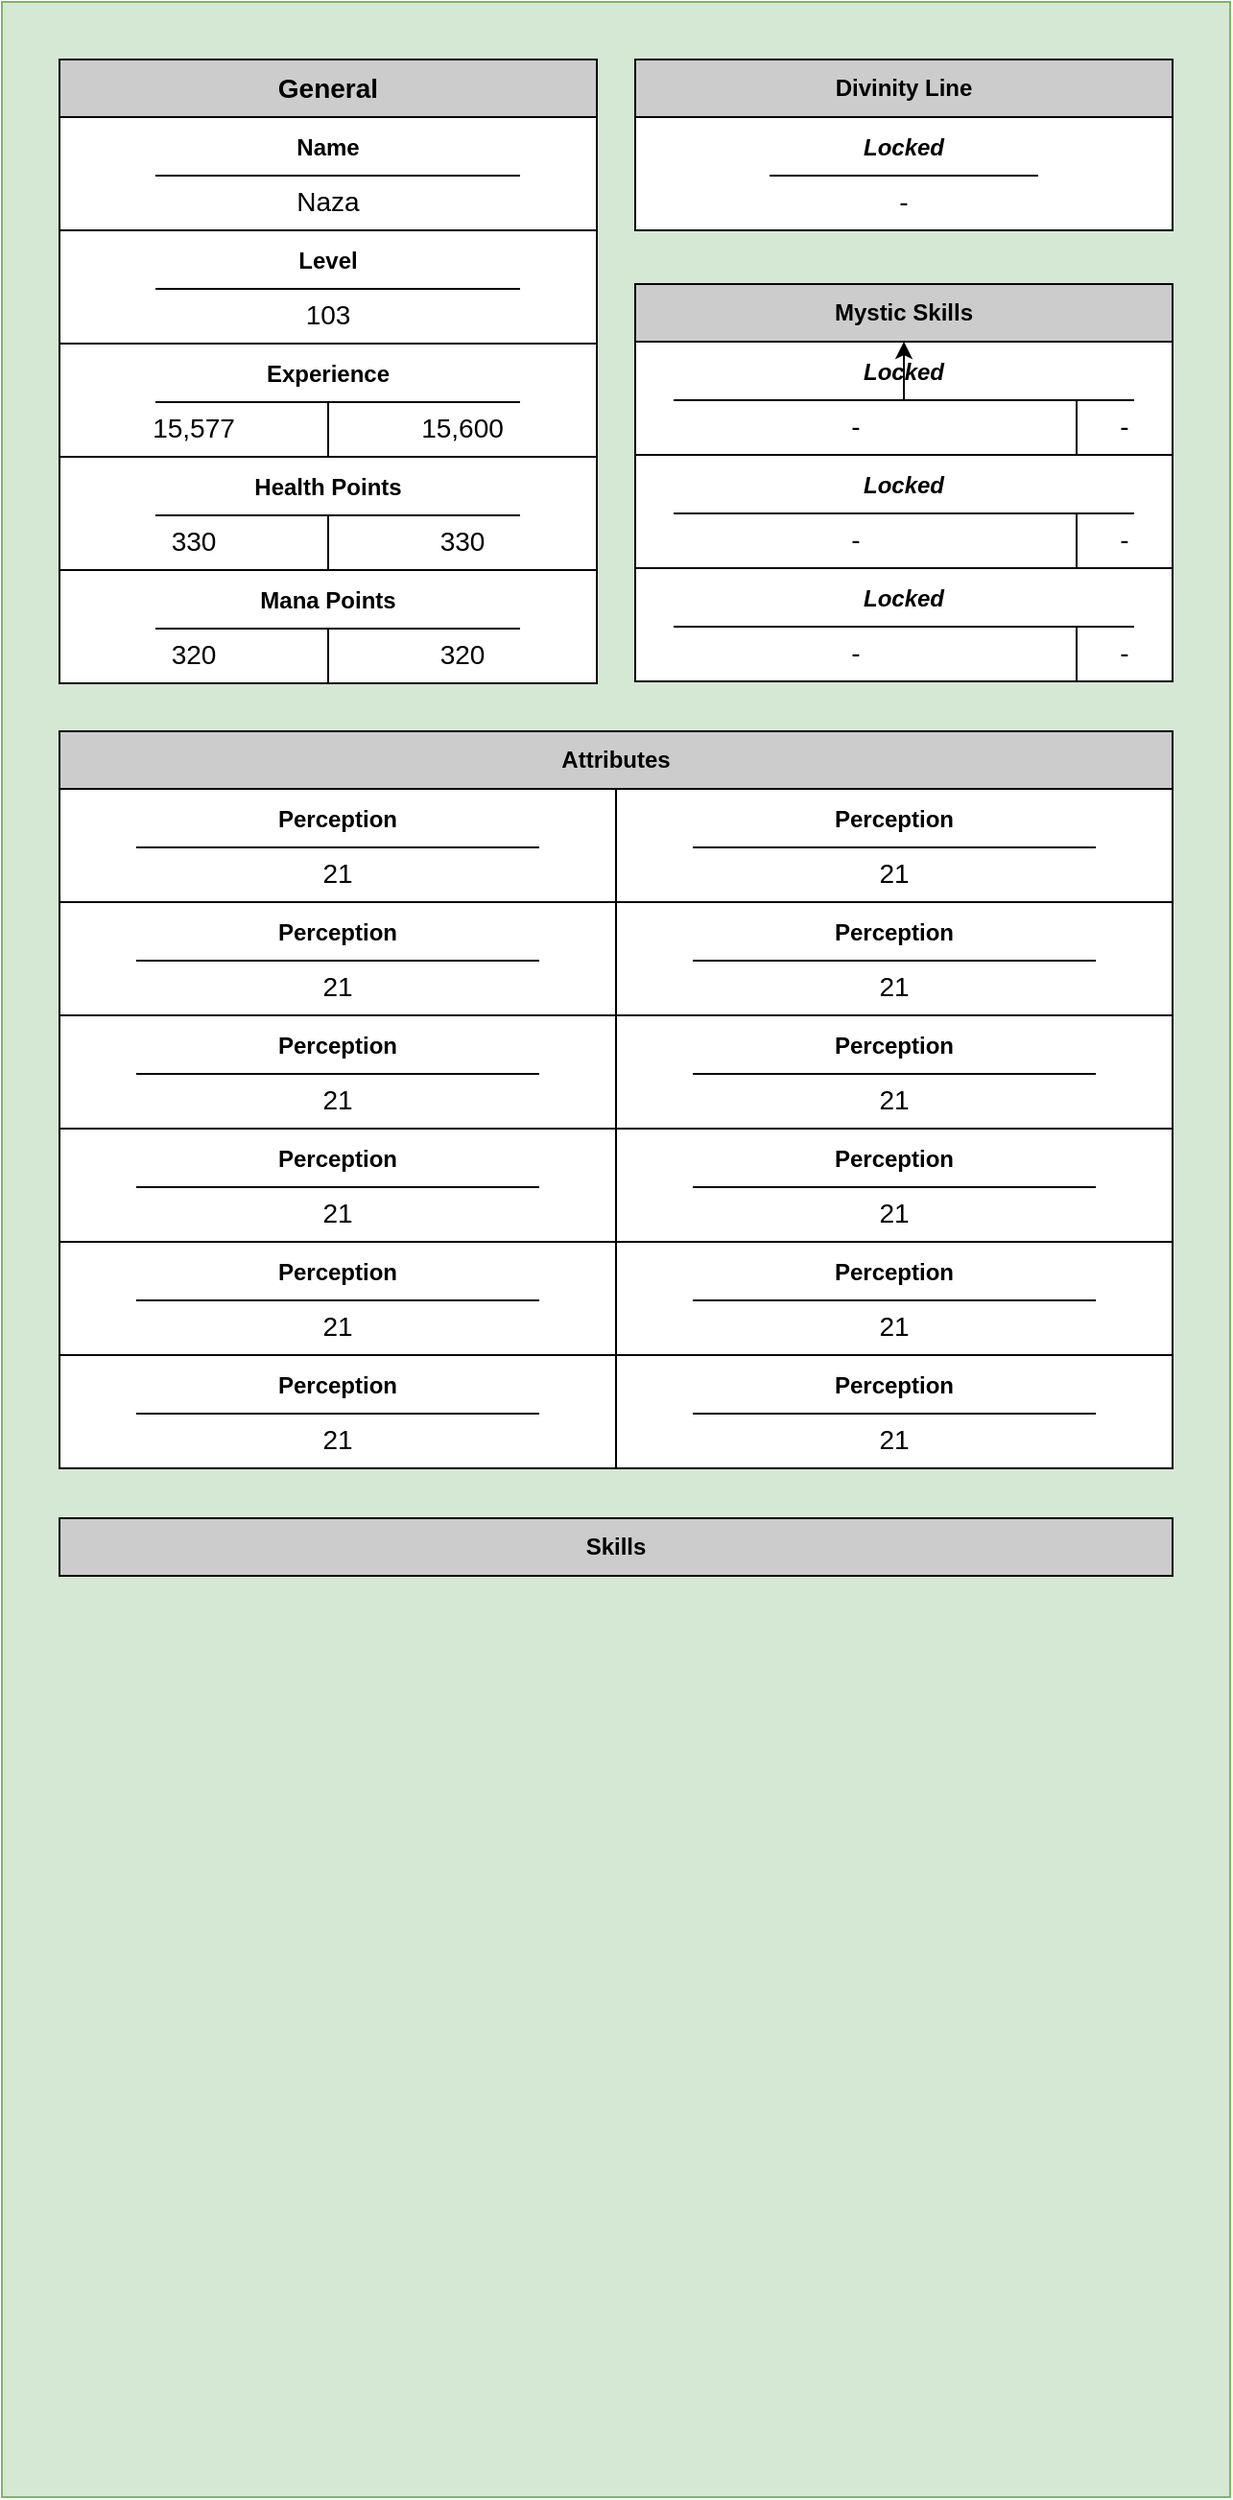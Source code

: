 <mxfile>
    <diagram id="DT52jx-p1epTQN54pfV6" name="Page-1">
        <mxGraphModel dx="947" dy="632" grid="1" gridSize="10" guides="1" tooltips="1" connect="1" arrows="1" fold="1" page="1" pageScale="1" pageWidth="850" pageHeight="1100" math="0" shadow="0">
            <root>
                <mxCell id="0"/>
                <mxCell id="1" parent="0"/>
                <mxCell id="2" value="" style="rounded=0;whiteSpace=wrap;html=1;fillColor=#FFFFFF;strokeColor=#82b366;" parent="1" vertex="1">
                    <mxGeometry x="40" y="40" width="640" height="1300" as="geometry"/>
                </mxCell>
                <mxCell id="3" value="" style="rounded=0;whiteSpace=wrap;html=1;fillColor=#d5e8d4;strokeColor=#82b366;" parent="1" vertex="1">
                    <mxGeometry x="40" y="40" width="640" height="1300" as="geometry"/>
                </mxCell>
                <mxCell id="4" value="&lt;b&gt;&lt;font style=&quot;font-size: 14px;&quot; color=&quot;#000000&quot;&gt;General&lt;/font&gt;&lt;/b&gt;" style="rounded=1;whiteSpace=wrap;html=1;fillColor=#CCCCCC;strokeColor=#000000;arcSize=0;" parent="1" vertex="1">
                    <mxGeometry x="70" y="70" width="280" height="30" as="geometry"/>
                </mxCell>
                <mxCell id="5" value="&lt;b&gt;Attributes&lt;/b&gt;" style="rounded=1;whiteSpace=wrap;html=1;fillColor=#CCCCCC;strokeColor=#000000;fontColor=#000000;arcSize=0;" parent="1" vertex="1">
                    <mxGeometry x="70" y="420" width="580" height="30" as="geometry"/>
                </mxCell>
                <mxCell id="6" value="&lt;b&gt;&lt;font color=&quot;#000000&quot;&gt;Divinity Line&lt;/font&gt;&lt;/b&gt;" style="rounded=1;whiteSpace=wrap;html=1;fillColor=#CCCCCC;strokeColor=#000000;arcSize=0;" parent="1" vertex="1">
                    <mxGeometry x="370" y="70" width="280" height="30" as="geometry"/>
                </mxCell>
                <mxCell id="7" value="&lt;font style=&quot;font-size: 14px;&quot; color=&quot;#000000&quot;&gt;Naza&lt;/font&gt;" style="shape=partialRectangle;whiteSpace=wrap;html=1;bottom=1;right=1;left=1;top=0;fillColor=#FFFFFF;routingCenterX=-0.5;shadow=0;comic=0;strokeColor=#000000;fontSize=17;" parent="1" vertex="1">
                    <mxGeometry x="70" y="129" width="280" height="30" as="geometry"/>
                </mxCell>
                <mxCell id="8" value="&lt;font size=&quot;1&quot; style=&quot;&quot; color=&quot;#000000&quot;&gt;&lt;b style=&quot;font-size: 12px;&quot;&gt;Name&lt;/b&gt;&lt;/font&gt;" style="shape=partialRectangle;whiteSpace=wrap;html=1;bottom=1;right=1;left=1;top=0;fillColor=#FFFFFF;routingCenterX=-0.5;shadow=0;comic=0;strokeColor=#000000;fontSize=17;direction=west;" parent="1" vertex="1">
                    <mxGeometry x="70" y="100" width="280" height="30" as="geometry"/>
                </mxCell>
                <mxCell id="9" value="" style="line;strokeWidth=1;html=1;shadow=0;comic=0;strokeColor=#000000;fontSize=17;fillColor=#FFFFFF;" parent="1" vertex="1">
                    <mxGeometry x="120" y="130" width="190" height="1" as="geometry"/>
                </mxCell>
                <mxCell id="10" value="&lt;font style=&quot;font-size: 14px;&quot; color=&quot;#000000&quot;&gt;-&lt;/font&gt;" style="shape=partialRectangle;whiteSpace=wrap;html=1;bottom=1;right=1;left=1;top=0;fillColor=#FFFFFF;routingCenterX=-0.5;shadow=0;comic=0;strokeColor=#000000;fontSize=17;" parent="1" vertex="1">
                    <mxGeometry x="370" y="129" width="280" height="30" as="geometry"/>
                </mxCell>
                <mxCell id="11" value="&lt;font size=&quot;1&quot; style=&quot;&quot; color=&quot;#000000&quot;&gt;&lt;b style=&quot;font-size: 12px;&quot;&gt;&lt;i&gt;Locked&lt;/i&gt;&lt;/b&gt;&lt;/font&gt;" style="shape=partialRectangle;whiteSpace=wrap;html=1;bottom=1;right=1;left=1;top=0;fillColor=#FFFFFF;routingCenterX=-0.5;shadow=0;comic=0;strokeColor=#000000;fontSize=17;direction=west;" parent="1" vertex="1">
                    <mxGeometry x="370" y="100" width="280" height="30" as="geometry"/>
                </mxCell>
                <mxCell id="12" value="" style="line;strokeWidth=1;html=1;shadow=0;comic=0;strokeColor=#000000;fontSize=17;fillColor=#FFFFFF;" parent="1" vertex="1">
                    <mxGeometry x="440" y="130" width="140" height="1" as="geometry"/>
                </mxCell>
                <mxCell id="13" value="&lt;font style=&quot;font-size: 14px;&quot; color=&quot;#000000&quot;&gt;103&lt;/font&gt;" style="shape=partialRectangle;whiteSpace=wrap;html=1;bottom=1;right=1;left=1;top=0;fillColor=#FFFFFF;routingCenterX=-0.5;shadow=0;comic=0;strokeColor=#000000;fontSize=17;" parent="1" vertex="1">
                    <mxGeometry x="70" y="188" width="280" height="30" as="geometry"/>
                </mxCell>
                <mxCell id="14" value="&lt;font size=&quot;1&quot; style=&quot;&quot; color=&quot;#000000&quot;&gt;&lt;b style=&quot;font-size: 12px;&quot;&gt;Level&lt;/b&gt;&lt;/font&gt;" style="shape=partialRectangle;whiteSpace=wrap;html=1;bottom=1;right=1;left=1;top=0;fillColor=#FFFFFF;routingCenterX=-0.5;shadow=0;comic=0;strokeColor=#000000;fontSize=17;direction=west;" parent="1" vertex="1">
                    <mxGeometry x="70" y="159" width="280" height="30" as="geometry"/>
                </mxCell>
                <mxCell id="15" value="" style="line;strokeWidth=1;html=1;shadow=0;comic=0;strokeColor=#000000;fontSize=17;fillColor=#FFFFFF;" parent="1" vertex="1">
                    <mxGeometry x="120" y="189" width="190" height="1" as="geometry"/>
                </mxCell>
                <mxCell id="16" value="15,600" style="shape=partialRectangle;whiteSpace=wrap;html=1;bottom=1;right=1;left=1;top=0;fillColor=#FFFFFF;routingCenterX=-0.5;shadow=0;comic=0;strokeColor=#000000;strokeWidth=1;fontSize=14;fontColor=#000000;" parent="1" vertex="1">
                    <mxGeometry x="210" y="247" width="140" height="30" as="geometry"/>
                </mxCell>
                <mxCell id="17" value="15,577" style="shape=partialRectangle;whiteSpace=wrap;html=1;bottom=1;right=1;left=1;top=0;fillColor=#FFFFFF;routingCenterX=-0.5;shadow=0;comic=0;strokeColor=#000000;strokeWidth=1;fontSize=14;fontColor=#000000;" parent="1" vertex="1">
                    <mxGeometry x="70" y="247" width="140" height="30" as="geometry"/>
                </mxCell>
                <mxCell id="18" value="" style="line;strokeWidth=1;html=1;shadow=0;comic=0;strokeColor=#000000;fontSize=17;fillColor=#FFFFFF;" parent="1" vertex="1">
                    <mxGeometry x="120" y="248" width="190" height="1" as="geometry"/>
                </mxCell>
                <mxCell id="19" value="&lt;font size=&quot;1&quot; style=&quot;&quot; color=&quot;#000000&quot;&gt;&lt;b style=&quot;font-size: 12px;&quot;&gt;Experience&lt;/b&gt;&lt;/font&gt;" style="shape=partialRectangle;whiteSpace=wrap;html=1;bottom=1;right=1;left=1;top=0;fillColor=#FFFFFF;routingCenterX=-0.5;shadow=0;comic=0;strokeColor=#000000;fontSize=17;direction=west;" parent="1" vertex="1">
                    <mxGeometry x="70" y="218" width="280" height="30" as="geometry"/>
                </mxCell>
                <mxCell id="20" value="330" style="shape=partialRectangle;whiteSpace=wrap;html=1;bottom=1;right=1;left=1;top=0;fillColor=#FFFFFF;routingCenterX=-0.5;shadow=0;comic=0;strokeColor=#000000;strokeWidth=1;fontSize=14;fontColor=#000000;" parent="1" vertex="1">
                    <mxGeometry x="210" y="306" width="140" height="30" as="geometry"/>
                </mxCell>
                <mxCell id="21" value="330" style="shape=partialRectangle;whiteSpace=wrap;html=1;bottom=1;right=1;left=1;top=0;fillColor=#FFFFFF;routingCenterX=-0.5;shadow=0;comic=0;strokeColor=#000000;strokeWidth=1;fontSize=14;fontColor=#000000;" parent="1" vertex="1">
                    <mxGeometry x="70" y="306" width="140" height="30" as="geometry"/>
                </mxCell>
                <mxCell id="22" value="" style="line;strokeWidth=1;html=1;shadow=0;comic=0;strokeColor=#000000;fontSize=17;fillColor=#FFFFFF;" parent="1" vertex="1">
                    <mxGeometry x="120" y="307" width="190" height="1" as="geometry"/>
                </mxCell>
                <mxCell id="23" value="&lt;font size=&quot;1&quot; style=&quot;&quot; color=&quot;#000000&quot;&gt;&lt;b style=&quot;font-size: 12px;&quot;&gt;Health Points&lt;/b&gt;&lt;/font&gt;" style="shape=partialRectangle;whiteSpace=wrap;html=1;bottom=1;right=1;left=1;top=0;fillColor=#FFFFFF;routingCenterX=-0.5;shadow=0;comic=0;strokeColor=#000000;fontSize=17;direction=west;" parent="1" vertex="1">
                    <mxGeometry x="70" y="277" width="280" height="30" as="geometry"/>
                </mxCell>
                <mxCell id="24" value="320" style="shape=partialRectangle;whiteSpace=wrap;html=1;bottom=1;right=1;left=1;top=0;fillColor=#FFFFFF;routingCenterX=-0.5;shadow=0;comic=0;strokeColor=#000000;strokeWidth=1;fontSize=14;fontColor=#000000;" parent="1" vertex="1">
                    <mxGeometry x="210" y="365" width="140" height="30" as="geometry"/>
                </mxCell>
                <mxCell id="25" value="320" style="shape=partialRectangle;whiteSpace=wrap;html=1;bottom=1;right=1;left=1;top=0;fillColor=#FFFFFF;routingCenterX=-0.5;shadow=0;comic=0;strokeColor=#000000;strokeWidth=1;fontSize=14;fontColor=#000000;" parent="1" vertex="1">
                    <mxGeometry x="70" y="365" width="140" height="30" as="geometry"/>
                </mxCell>
                <mxCell id="26" value="" style="line;strokeWidth=1;html=1;shadow=0;comic=0;strokeColor=#000000;fontSize=17;fillColor=#FFFFFF;" parent="1" vertex="1">
                    <mxGeometry x="120" y="366" width="190" height="1" as="geometry"/>
                </mxCell>
                <mxCell id="27" value="&lt;font size=&quot;1&quot; style=&quot;&quot; color=&quot;#000000&quot;&gt;&lt;b style=&quot;font-size: 12px;&quot;&gt;Mana Points&lt;/b&gt;&lt;/font&gt;" style="shape=partialRectangle;whiteSpace=wrap;html=1;bottom=1;right=1;left=1;top=0;fillColor=#FFFFFF;routingCenterX=-0.5;shadow=0;comic=0;strokeColor=#000000;fontSize=17;direction=west;" parent="1" vertex="1">
                    <mxGeometry x="70" y="336" width="280" height="30" as="geometry"/>
                </mxCell>
                <mxCell id="28" value="-" style="shape=partialRectangle;whiteSpace=wrap;html=1;bottom=1;right=1;left=1;top=0;fillColor=#FFFFFF;routingCenterX=-0.5;shadow=0;comic=0;strokeColor=#000000;strokeWidth=1;fontSize=14;fontColor=#000000;" parent="1" vertex="1">
                    <mxGeometry x="600" y="246" width="50" height="30" as="geometry"/>
                </mxCell>
                <mxCell id="29" value="-" style="shape=partialRectangle;whiteSpace=wrap;html=1;bottom=1;right=1;left=1;top=0;fillColor=#FFFFFF;routingCenterX=-0.5;shadow=0;comic=0;strokeColor=#000000;strokeWidth=1;fontSize=14;fontColor=#000000;" parent="1" vertex="1">
                    <mxGeometry x="370" y="246" width="230" height="30" as="geometry"/>
                </mxCell>
                <mxCell id="30" value="&lt;font size=&quot;1&quot; style=&quot;&quot; color=&quot;#000000&quot;&gt;&lt;b style=&quot;font-size: 12px;&quot;&gt;&lt;i&gt;Locked&lt;/i&gt;&lt;/b&gt;&lt;/font&gt;" style="shape=partialRectangle;whiteSpace=wrap;html=1;bottom=1;right=1;left=1;top=0;fillColor=#FFFFFF;routingCenterX=-0.5;shadow=0;comic=0;strokeColor=#000000;fontSize=17;direction=west;" parent="1" vertex="1">
                    <mxGeometry x="370" y="217" width="280" height="30" as="geometry"/>
                </mxCell>
                <mxCell id="484" value="" style="edgeStyle=none;html=1;" edge="1" parent="1" source="31" target="40">
                    <mxGeometry relative="1" as="geometry"/>
                </mxCell>
                <mxCell id="31" value="" style="line;strokeWidth=1;html=1;shadow=0;comic=0;strokeColor=#000000;fontSize=17;fillColor=#FFFFFF;" parent="1" vertex="1">
                    <mxGeometry x="390" y="247" width="240" height="1" as="geometry"/>
                </mxCell>
                <mxCell id="32" value="-" style="shape=partialRectangle;whiteSpace=wrap;html=1;bottom=1;right=1;left=1;top=0;fillColor=#FFFFFF;routingCenterX=-0.5;shadow=0;comic=0;strokeColor=#000000;strokeWidth=1;fontSize=14;fontColor=#000000;" parent="1" vertex="1">
                    <mxGeometry x="600" y="305" width="50" height="30" as="geometry"/>
                </mxCell>
                <mxCell id="33" value="-" style="shape=partialRectangle;whiteSpace=wrap;html=1;bottom=1;right=1;left=1;top=0;fillColor=#FFFFFF;routingCenterX=-0.5;shadow=0;comic=0;strokeColor=#000000;strokeWidth=1;fontSize=14;fontColor=#000000;" parent="1" vertex="1">
                    <mxGeometry x="370" y="305" width="230" height="30" as="geometry"/>
                </mxCell>
                <mxCell id="34" value="&lt;font size=&quot;1&quot; style=&quot;&quot; color=&quot;#000000&quot;&gt;&lt;b style=&quot;font-size: 12px;&quot;&gt;&lt;i&gt;Locked&lt;/i&gt;&lt;/b&gt;&lt;/font&gt;" style="shape=partialRectangle;whiteSpace=wrap;html=1;bottom=1;right=1;left=1;top=0;fillColor=#FFFFFF;routingCenterX=-0.5;shadow=0;comic=0;strokeColor=#000000;fontSize=17;direction=west;" parent="1" vertex="1">
                    <mxGeometry x="370" y="276" width="280" height="30" as="geometry"/>
                </mxCell>
                <mxCell id="35" value="" style="line;strokeWidth=1;html=1;shadow=0;comic=0;strokeColor=#000000;fontSize=17;fillColor=#FFFFFF;" parent="1" vertex="1">
                    <mxGeometry x="390" y="306" width="240" height="1" as="geometry"/>
                </mxCell>
                <mxCell id="36" value="-" style="shape=partialRectangle;whiteSpace=wrap;html=1;bottom=1;right=1;left=1;top=0;fillColor=#FFFFFF;routingCenterX=-0.5;shadow=0;comic=0;strokeColor=#000000;strokeWidth=1;fontSize=14;fontColor=#000000;" parent="1" vertex="1">
                    <mxGeometry x="600" y="364" width="50" height="30" as="geometry"/>
                </mxCell>
                <mxCell id="37" value="-" style="shape=partialRectangle;whiteSpace=wrap;html=1;bottom=1;right=1;left=1;top=0;fillColor=#FFFFFF;routingCenterX=-0.5;shadow=0;comic=0;strokeColor=#000000;strokeWidth=1;fontSize=14;fontColor=#000000;" parent="1" vertex="1">
                    <mxGeometry x="370" y="364" width="230" height="30" as="geometry"/>
                </mxCell>
                <mxCell id="38" value="&lt;font size=&quot;1&quot; style=&quot;&quot; color=&quot;#000000&quot;&gt;&lt;b style=&quot;font-size: 12px;&quot;&gt;&lt;i&gt;Locked&lt;/i&gt;&lt;/b&gt;&lt;/font&gt;" style="shape=partialRectangle;whiteSpace=wrap;html=1;bottom=1;right=1;left=1;top=0;fillColor=#FFFFFF;routingCenterX=-0.5;shadow=0;comic=0;strokeColor=#000000;fontSize=17;direction=west;" parent="1" vertex="1">
                    <mxGeometry x="370" y="335" width="280" height="30" as="geometry"/>
                </mxCell>
                <mxCell id="39" value="" style="line;strokeWidth=1;html=1;shadow=0;comic=0;strokeColor=#000000;fontSize=17;fillColor=#FFFFFF;" parent="1" vertex="1">
                    <mxGeometry x="390" y="365" width="240" height="1" as="geometry"/>
                </mxCell>
                <mxCell id="40" value="&lt;b&gt;&lt;font color=&quot;#000000&quot;&gt;Mystic Skills&lt;/font&gt;&lt;/b&gt;" style="rounded=1;whiteSpace=wrap;html=1;fillColor=#CCCCCC;strokeColor=#000000;arcSize=0;" parent="1" vertex="1">
                    <mxGeometry x="370" y="187" width="280" height="30" as="geometry"/>
                </mxCell>
                <mxCell id="50" value="&lt;font style=&quot;font-size: 14px;&quot; color=&quot;#000000&quot;&gt;21&lt;/font&gt;" style="shape=partialRectangle;whiteSpace=wrap;html=1;bottom=1;right=1;left=1;top=0;fillColor=#FFFFFF;routingCenterX=-0.5;shadow=0;comic=0;strokeColor=#000000;fontSize=17;" parent="1" vertex="1">
                    <mxGeometry x="360" y="479" width="290" height="30" as="geometry"/>
                </mxCell>
                <mxCell id="51" value="&lt;font size=&quot;1&quot; style=&quot;&quot; color=&quot;#000000&quot;&gt;&lt;b style=&quot;font-size: 12px;&quot;&gt;Perception&lt;/b&gt;&lt;/font&gt;" style="shape=partialRectangle;whiteSpace=wrap;html=1;bottom=1;right=1;left=1;top=0;fillColor=#FFFFFF;routingCenterX=-0.5;shadow=0;comic=0;strokeColor=#000000;fontSize=17;direction=west;gradientColor=none;gradientDirection=west;" parent="1" vertex="1">
                    <mxGeometry x="360" y="450" width="290" height="30" as="geometry"/>
                </mxCell>
                <mxCell id="52" value="" style="line;strokeWidth=1;html=1;shadow=0;comic=0;strokeColor=#000000;fontSize=17;fillColor=#FFFFFF;" parent="1" vertex="1">
                    <mxGeometry x="400" y="480" width="210" height="1" as="geometry"/>
                </mxCell>
                <mxCell id="77" value="&lt;b&gt;Skills&lt;/b&gt;" style="rounded=1;whiteSpace=wrap;html=1;fillColor=#CCCCCC;strokeColor=#000000;fontColor=#000000;arcSize=0;" parent="1" vertex="1">
                    <mxGeometry x="70" y="830" width="580" height="30" as="geometry"/>
                </mxCell>
                <mxCell id="485" value="&lt;font style=&quot;font-size: 14px;&quot; color=&quot;#000000&quot;&gt;21&lt;/font&gt;" style="shape=partialRectangle;whiteSpace=wrap;html=1;bottom=1;right=1;left=1;top=0;fillColor=#FFFFFF;routingCenterX=-0.5;shadow=0;comic=0;strokeColor=#000000;fontSize=17;" vertex="1" parent="1">
                    <mxGeometry x="70" y="479" width="290" height="30" as="geometry"/>
                </mxCell>
                <mxCell id="486" value="&lt;font size=&quot;1&quot; style=&quot;&quot; color=&quot;#000000&quot;&gt;&lt;b style=&quot;font-size: 12px;&quot;&gt;Perception&lt;/b&gt;&lt;/font&gt;" style="shape=partialRectangle;whiteSpace=wrap;html=1;bottom=1;right=1;left=1;top=0;fillColor=#FFFFFF;routingCenterX=-0.5;shadow=0;comic=0;strokeColor=#000000;fontSize=17;direction=west;gradientColor=none;gradientDirection=west;" vertex="1" parent="1">
                    <mxGeometry x="70" y="450" width="290" height="30" as="geometry"/>
                </mxCell>
                <mxCell id="487" value="" style="line;strokeWidth=1;html=1;shadow=0;comic=0;strokeColor=#000000;fontSize=17;fillColor=#FFFFFF;" vertex="1" parent="1">
                    <mxGeometry x="110" y="480" width="210" height="1" as="geometry"/>
                </mxCell>
                <mxCell id="488" value="&lt;font style=&quot;font-size: 14px;&quot; color=&quot;#000000&quot;&gt;21&lt;/font&gt;" style="shape=partialRectangle;whiteSpace=wrap;html=1;bottom=1;right=1;left=1;top=0;fillColor=#FFFFFF;routingCenterX=-0.5;shadow=0;comic=0;strokeColor=#000000;fontSize=17;" vertex="1" parent="1">
                    <mxGeometry x="360" y="538" width="290" height="30" as="geometry"/>
                </mxCell>
                <mxCell id="489" value="&lt;font size=&quot;1&quot; style=&quot;&quot; color=&quot;#000000&quot;&gt;&lt;b style=&quot;font-size: 12px;&quot;&gt;Perception&lt;/b&gt;&lt;/font&gt;" style="shape=partialRectangle;whiteSpace=wrap;html=1;bottom=1;right=1;left=1;top=0;fillColor=#FFFFFF;routingCenterX=-0.5;shadow=0;comic=0;strokeColor=#000000;fontSize=17;direction=west;gradientColor=none;gradientDirection=west;" vertex="1" parent="1">
                    <mxGeometry x="360" y="509" width="290" height="30" as="geometry"/>
                </mxCell>
                <mxCell id="490" value="" style="line;strokeWidth=1;html=1;shadow=0;comic=0;strokeColor=#000000;fontSize=17;fillColor=#FFFFFF;" vertex="1" parent="1">
                    <mxGeometry x="400" y="539" width="210" height="1" as="geometry"/>
                </mxCell>
                <mxCell id="491" value="&lt;font style=&quot;font-size: 14px;&quot; color=&quot;#000000&quot;&gt;21&lt;/font&gt;" style="shape=partialRectangle;whiteSpace=wrap;html=1;bottom=1;right=1;left=1;top=0;fillColor=#FFFFFF;routingCenterX=-0.5;shadow=0;comic=0;strokeColor=#000000;fontSize=17;" vertex="1" parent="1">
                    <mxGeometry x="70" y="538" width="290" height="30" as="geometry"/>
                </mxCell>
                <mxCell id="492" value="&lt;font size=&quot;1&quot; style=&quot;&quot; color=&quot;#000000&quot;&gt;&lt;b style=&quot;font-size: 12px;&quot;&gt;Perception&lt;/b&gt;&lt;/font&gt;" style="shape=partialRectangle;whiteSpace=wrap;html=1;bottom=1;right=1;left=1;top=0;fillColor=#FFFFFF;routingCenterX=-0.5;shadow=0;comic=0;strokeColor=#000000;fontSize=17;direction=west;gradientColor=none;gradientDirection=west;" vertex="1" parent="1">
                    <mxGeometry x="70" y="509" width="290" height="30" as="geometry"/>
                </mxCell>
                <mxCell id="493" value="" style="line;strokeWidth=1;html=1;shadow=0;comic=0;strokeColor=#000000;fontSize=17;fillColor=#FFFFFF;" vertex="1" parent="1">
                    <mxGeometry x="110" y="539" width="210" height="1" as="geometry"/>
                </mxCell>
                <mxCell id="494" value="&lt;font style=&quot;font-size: 14px;&quot; color=&quot;#000000&quot;&gt;21&lt;/font&gt;" style="shape=partialRectangle;whiteSpace=wrap;html=1;bottom=1;right=1;left=1;top=0;fillColor=#FFFFFF;routingCenterX=-0.5;shadow=0;comic=0;strokeColor=#000000;fontSize=17;" vertex="1" parent="1">
                    <mxGeometry x="360" y="597" width="290" height="30" as="geometry"/>
                </mxCell>
                <mxCell id="495" value="&lt;font size=&quot;1&quot; style=&quot;&quot; color=&quot;#000000&quot;&gt;&lt;b style=&quot;font-size: 12px;&quot;&gt;Perception&lt;/b&gt;&lt;/font&gt;" style="shape=partialRectangle;whiteSpace=wrap;html=1;bottom=1;right=1;left=1;top=0;fillColor=#FFFFFF;routingCenterX=-0.5;shadow=0;comic=0;strokeColor=#000000;fontSize=17;direction=west;gradientColor=none;gradientDirection=west;" vertex="1" parent="1">
                    <mxGeometry x="360" y="568" width="290" height="30" as="geometry"/>
                </mxCell>
                <mxCell id="496" value="" style="line;strokeWidth=1;html=1;shadow=0;comic=0;strokeColor=#000000;fontSize=17;fillColor=#FFFFFF;" vertex="1" parent="1">
                    <mxGeometry x="400" y="598" width="210" height="1" as="geometry"/>
                </mxCell>
                <mxCell id="497" value="&lt;font style=&quot;font-size: 14px;&quot; color=&quot;#000000&quot;&gt;21&lt;/font&gt;" style="shape=partialRectangle;whiteSpace=wrap;html=1;bottom=1;right=1;left=1;top=0;fillColor=#FFFFFF;routingCenterX=-0.5;shadow=0;comic=0;strokeColor=#000000;fontSize=17;" vertex="1" parent="1">
                    <mxGeometry x="70" y="597" width="290" height="30" as="geometry"/>
                </mxCell>
                <mxCell id="498" value="&lt;font size=&quot;1&quot; style=&quot;&quot; color=&quot;#000000&quot;&gt;&lt;b style=&quot;font-size: 12px;&quot;&gt;Perception&lt;/b&gt;&lt;/font&gt;" style="shape=partialRectangle;whiteSpace=wrap;html=1;bottom=1;right=1;left=1;top=0;fillColor=#FFFFFF;routingCenterX=-0.5;shadow=0;comic=0;strokeColor=#000000;fontSize=17;direction=west;gradientColor=none;gradientDirection=west;" vertex="1" parent="1">
                    <mxGeometry x="70" y="568" width="290" height="30" as="geometry"/>
                </mxCell>
                <mxCell id="499" value="" style="line;strokeWidth=1;html=1;shadow=0;comic=0;strokeColor=#000000;fontSize=17;fillColor=#FFFFFF;" vertex="1" parent="1">
                    <mxGeometry x="110" y="598" width="210" height="1" as="geometry"/>
                </mxCell>
                <mxCell id="500" value="&lt;font style=&quot;font-size: 14px;&quot; color=&quot;#000000&quot;&gt;21&lt;/font&gt;" style="shape=partialRectangle;whiteSpace=wrap;html=1;bottom=1;right=1;left=1;top=0;fillColor=#FFFFFF;routingCenterX=-0.5;shadow=0;comic=0;strokeColor=#000000;fontSize=17;" vertex="1" parent="1">
                    <mxGeometry x="360" y="656" width="290" height="30" as="geometry"/>
                </mxCell>
                <mxCell id="501" value="&lt;font size=&quot;1&quot; style=&quot;&quot; color=&quot;#000000&quot;&gt;&lt;b style=&quot;font-size: 12px;&quot;&gt;Perception&lt;/b&gt;&lt;/font&gt;" style="shape=partialRectangle;whiteSpace=wrap;html=1;bottom=1;right=1;left=1;top=0;fillColor=#FFFFFF;routingCenterX=-0.5;shadow=0;comic=0;strokeColor=#000000;fontSize=17;direction=west;gradientColor=none;gradientDirection=west;" vertex="1" parent="1">
                    <mxGeometry x="360" y="627" width="290" height="30" as="geometry"/>
                </mxCell>
                <mxCell id="502" value="" style="line;strokeWidth=1;html=1;shadow=0;comic=0;strokeColor=#000000;fontSize=17;fillColor=#FFFFFF;" vertex="1" parent="1">
                    <mxGeometry x="400" y="657" width="210" height="1" as="geometry"/>
                </mxCell>
                <mxCell id="503" value="&lt;font style=&quot;font-size: 14px;&quot; color=&quot;#000000&quot;&gt;21&lt;/font&gt;" style="shape=partialRectangle;whiteSpace=wrap;html=1;bottom=1;right=1;left=1;top=0;fillColor=#FFFFFF;routingCenterX=-0.5;shadow=0;comic=0;strokeColor=#000000;fontSize=17;" vertex="1" parent="1">
                    <mxGeometry x="70" y="656" width="290" height="30" as="geometry"/>
                </mxCell>
                <mxCell id="504" value="&lt;font size=&quot;1&quot; style=&quot;&quot; color=&quot;#000000&quot;&gt;&lt;b style=&quot;font-size: 12px;&quot;&gt;Perception&lt;/b&gt;&lt;/font&gt;" style="shape=partialRectangle;whiteSpace=wrap;html=1;bottom=1;right=1;left=1;top=0;fillColor=#FFFFFF;routingCenterX=-0.5;shadow=0;comic=0;strokeColor=#000000;fontSize=17;direction=west;gradientColor=none;gradientDirection=west;" vertex="1" parent="1">
                    <mxGeometry x="70" y="627" width="290" height="30" as="geometry"/>
                </mxCell>
                <mxCell id="505" value="" style="line;strokeWidth=1;html=1;shadow=0;comic=0;strokeColor=#000000;fontSize=17;fillColor=#FFFFFF;" vertex="1" parent="1">
                    <mxGeometry x="110" y="657" width="210" height="1" as="geometry"/>
                </mxCell>
                <mxCell id="506" value="&lt;font style=&quot;font-size: 14px;&quot; color=&quot;#000000&quot;&gt;21&lt;/font&gt;" style="shape=partialRectangle;whiteSpace=wrap;html=1;bottom=1;right=1;left=1;top=0;fillColor=#FFFFFF;routingCenterX=-0.5;shadow=0;comic=0;strokeColor=#000000;fontSize=17;" vertex="1" parent="1">
                    <mxGeometry x="360" y="715" width="290" height="30" as="geometry"/>
                </mxCell>
                <mxCell id="507" value="&lt;font size=&quot;1&quot; style=&quot;&quot; color=&quot;#000000&quot;&gt;&lt;b style=&quot;font-size: 12px;&quot;&gt;Perception&lt;/b&gt;&lt;/font&gt;" style="shape=partialRectangle;whiteSpace=wrap;html=1;bottom=1;right=1;left=1;top=0;fillColor=#FFFFFF;routingCenterX=-0.5;shadow=0;comic=0;strokeColor=#000000;fontSize=17;direction=west;gradientColor=none;gradientDirection=west;" vertex="1" parent="1">
                    <mxGeometry x="360" y="686" width="290" height="30" as="geometry"/>
                </mxCell>
                <mxCell id="508" value="" style="line;strokeWidth=1;html=1;shadow=0;comic=0;strokeColor=#000000;fontSize=17;fillColor=#FFFFFF;" vertex="1" parent="1">
                    <mxGeometry x="400" y="716" width="210" height="1" as="geometry"/>
                </mxCell>
                <mxCell id="509" value="&lt;font style=&quot;font-size: 14px;&quot; color=&quot;#000000&quot;&gt;21&lt;/font&gt;" style="shape=partialRectangle;whiteSpace=wrap;html=1;bottom=1;right=1;left=1;top=0;fillColor=#FFFFFF;routingCenterX=-0.5;shadow=0;comic=0;strokeColor=#000000;fontSize=17;" vertex="1" parent="1">
                    <mxGeometry x="70" y="715" width="290" height="30" as="geometry"/>
                </mxCell>
                <mxCell id="510" value="&lt;font size=&quot;1&quot; style=&quot;&quot; color=&quot;#000000&quot;&gt;&lt;b style=&quot;font-size: 12px;&quot;&gt;Perception&lt;/b&gt;&lt;/font&gt;" style="shape=partialRectangle;whiteSpace=wrap;html=1;bottom=1;right=1;left=1;top=0;fillColor=#FFFFFF;routingCenterX=-0.5;shadow=0;comic=0;strokeColor=#000000;fontSize=17;direction=west;gradientColor=none;gradientDirection=west;" vertex="1" parent="1">
                    <mxGeometry x="70" y="686" width="290" height="30" as="geometry"/>
                </mxCell>
                <mxCell id="511" value="" style="line;strokeWidth=1;html=1;shadow=0;comic=0;strokeColor=#000000;fontSize=17;fillColor=#FFFFFF;" vertex="1" parent="1">
                    <mxGeometry x="110" y="716" width="210" height="1" as="geometry"/>
                </mxCell>
                <mxCell id="512" value="&lt;font style=&quot;font-size: 14px;&quot; color=&quot;#000000&quot;&gt;21&lt;/font&gt;" style="shape=partialRectangle;whiteSpace=wrap;html=1;bottom=1;right=1;left=1;top=0;fillColor=#FFFFFF;routingCenterX=-0.5;shadow=0;comic=0;strokeColor=#000000;fontSize=17;" vertex="1" parent="1">
                    <mxGeometry x="360" y="774" width="290" height="30" as="geometry"/>
                </mxCell>
                <mxCell id="513" value="&lt;font size=&quot;1&quot; style=&quot;&quot; color=&quot;#000000&quot;&gt;&lt;b style=&quot;font-size: 12px;&quot;&gt;Perception&lt;/b&gt;&lt;/font&gt;" style="shape=partialRectangle;whiteSpace=wrap;html=1;bottom=1;right=1;left=1;top=0;fillColor=#FFFFFF;routingCenterX=-0.5;shadow=0;comic=0;strokeColor=#000000;fontSize=17;direction=west;gradientColor=none;gradientDirection=west;" vertex="1" parent="1">
                    <mxGeometry x="360" y="745" width="290" height="30" as="geometry"/>
                </mxCell>
                <mxCell id="514" value="" style="line;strokeWidth=1;html=1;shadow=0;comic=0;strokeColor=#000000;fontSize=17;fillColor=#FFFFFF;" vertex="1" parent="1">
                    <mxGeometry x="400" y="775" width="210" height="1" as="geometry"/>
                </mxCell>
                <mxCell id="515" value="&lt;font style=&quot;font-size: 14px;&quot; color=&quot;#000000&quot;&gt;21&lt;/font&gt;" style="shape=partialRectangle;whiteSpace=wrap;html=1;bottom=1;right=1;left=1;top=0;fillColor=#FFFFFF;routingCenterX=-0.5;shadow=0;comic=0;strokeColor=#000000;fontSize=17;" vertex="1" parent="1">
                    <mxGeometry x="70" y="774" width="290" height="30" as="geometry"/>
                </mxCell>
                <mxCell id="516" value="&lt;font size=&quot;1&quot; style=&quot;&quot; color=&quot;#000000&quot;&gt;&lt;b style=&quot;font-size: 12px;&quot;&gt;Perception&lt;/b&gt;&lt;/font&gt;" style="shape=partialRectangle;whiteSpace=wrap;html=1;bottom=1;right=1;left=1;top=0;fillColor=#FFFFFF;routingCenterX=-0.5;shadow=0;comic=0;strokeColor=#000000;fontSize=17;direction=west;gradientColor=none;gradientDirection=west;" vertex="1" parent="1">
                    <mxGeometry x="70" y="745" width="290" height="30" as="geometry"/>
                </mxCell>
                <mxCell id="517" value="" style="line;strokeWidth=1;html=1;shadow=0;comic=0;strokeColor=#000000;fontSize=17;fillColor=#FFFFFF;" vertex="1" parent="1">
                    <mxGeometry x="110" y="775" width="210" height="1" as="geometry"/>
                </mxCell>
            </root>
        </mxGraphModel>
    </diagram>
</mxfile>